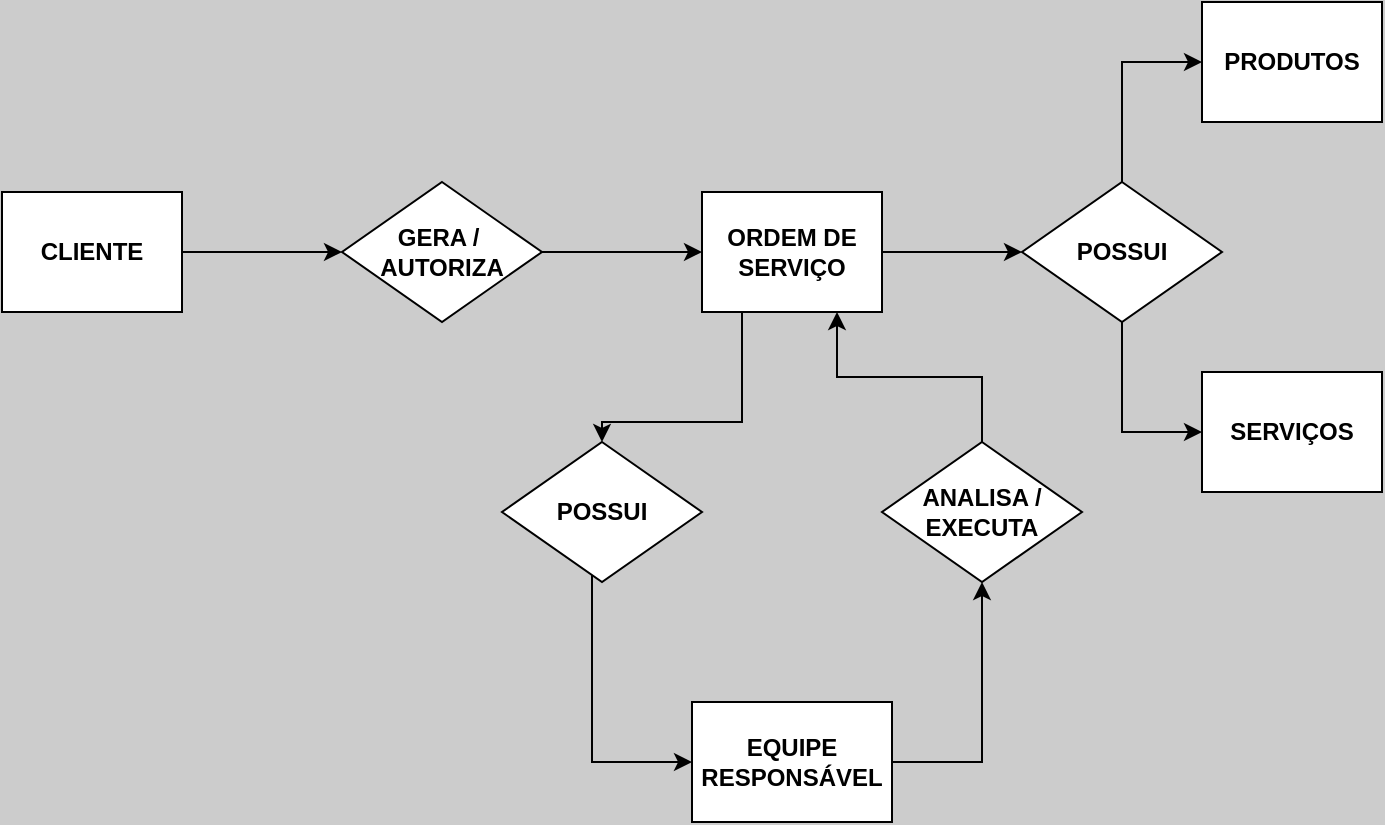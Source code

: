 <mxfile version="21.7.5" type="device">
  <diagram name="Página-1" id="O02xFqA7h760hTFsvQw1">
    <mxGraphModel dx="1434" dy="736" grid="1" gridSize="10" guides="1" tooltips="1" connect="1" arrows="1" fold="1" page="1" pageScale="1" pageWidth="827" pageHeight="1169" background="#CCCCCC" math="0" shadow="0">
      <root>
        <mxCell id="0" />
        <mxCell id="1" parent="0" />
        <mxCell id="FnIo_oMtYDmEzhumAvpZ-9" value="" style="edgeStyle=orthogonalEdgeStyle;rounded=0;orthogonalLoop=1;jettySize=auto;html=1;" edge="1" parent="1" source="FnIo_oMtYDmEzhumAvpZ-1" target="FnIo_oMtYDmEzhumAvpZ-8">
          <mxGeometry relative="1" as="geometry" />
        </mxCell>
        <mxCell id="FnIo_oMtYDmEzhumAvpZ-1" value="&lt;div&gt;&lt;b&gt;CLIENTE&lt;/b&gt;&lt;/div&gt;" style="rounded=0;whiteSpace=wrap;html=1;" vertex="1" parent="1">
          <mxGeometry x="40" y="145" width="90" height="60" as="geometry" />
        </mxCell>
        <mxCell id="FnIo_oMtYDmEzhumAvpZ-33" value="" style="edgeStyle=orthogonalEdgeStyle;rounded=0;orthogonalLoop=1;jettySize=auto;html=1;" edge="1" parent="1" source="FnIo_oMtYDmEzhumAvpZ-2" target="FnIo_oMtYDmEzhumAvpZ-26">
          <mxGeometry relative="1" as="geometry">
            <Array as="points">
              <mxPoint x="530" y="430" />
            </Array>
          </mxGeometry>
        </mxCell>
        <mxCell id="FnIo_oMtYDmEzhumAvpZ-2" value="&lt;b&gt;EQUIPE RESPONSÁVEL&lt;/b&gt;" style="rounded=0;whiteSpace=wrap;html=1;" vertex="1" parent="1">
          <mxGeometry x="385" y="400" width="100" height="60" as="geometry" />
        </mxCell>
        <mxCell id="FnIo_oMtYDmEzhumAvpZ-3" value="&lt;b&gt;PRODUTOS&lt;/b&gt;" style="rounded=0;whiteSpace=wrap;html=1;" vertex="1" parent="1">
          <mxGeometry x="640" y="50" width="90" height="60" as="geometry" />
        </mxCell>
        <mxCell id="FnIo_oMtYDmEzhumAvpZ-21" value="" style="edgeStyle=orthogonalEdgeStyle;rounded=0;orthogonalLoop=1;jettySize=auto;html=1;" edge="1" parent="1" source="FnIo_oMtYDmEzhumAvpZ-4" target="FnIo_oMtYDmEzhumAvpZ-20">
          <mxGeometry relative="1" as="geometry" />
        </mxCell>
        <mxCell id="FnIo_oMtYDmEzhumAvpZ-24" value="" style="edgeStyle=orthogonalEdgeStyle;rounded=0;orthogonalLoop=1;jettySize=auto;html=1;" edge="1" parent="1" source="FnIo_oMtYDmEzhumAvpZ-4" target="FnIo_oMtYDmEzhumAvpZ-17">
          <mxGeometry relative="1" as="geometry">
            <Array as="points">
              <mxPoint x="410" y="260" />
            </Array>
          </mxGeometry>
        </mxCell>
        <mxCell id="FnIo_oMtYDmEzhumAvpZ-4" value="&lt;b&gt;ORDEM DE SERVIÇO&lt;/b&gt;" style="rounded=0;whiteSpace=wrap;html=1;" vertex="1" parent="1">
          <mxGeometry x="390" y="145" width="90" height="60" as="geometry" />
        </mxCell>
        <mxCell id="FnIo_oMtYDmEzhumAvpZ-5" value="&lt;b&gt;SERVIÇOS&lt;/b&gt;" style="rounded=0;whiteSpace=wrap;html=1;" vertex="1" parent="1">
          <mxGeometry x="640" y="235" width="90" height="60" as="geometry" />
        </mxCell>
        <mxCell id="FnIo_oMtYDmEzhumAvpZ-10" value="" style="edgeStyle=orthogonalEdgeStyle;rounded=0;orthogonalLoop=1;jettySize=auto;html=1;" edge="1" parent="1" source="FnIo_oMtYDmEzhumAvpZ-8" target="FnIo_oMtYDmEzhumAvpZ-4">
          <mxGeometry relative="1" as="geometry" />
        </mxCell>
        <mxCell id="FnIo_oMtYDmEzhumAvpZ-8" value="&lt;div&gt;&lt;b&gt;GERA /&amp;nbsp;&lt;/b&gt;&lt;/div&gt;&lt;div&gt;&lt;b&gt;AUTORIZA&lt;/b&gt;&lt;/div&gt;" style="rhombus;whiteSpace=wrap;html=1;rounded=0;rotation=0;" vertex="1" parent="1">
          <mxGeometry x="210" y="140" width="100" height="70" as="geometry" />
        </mxCell>
        <mxCell id="FnIo_oMtYDmEzhumAvpZ-25" value="" style="edgeStyle=orthogonalEdgeStyle;rounded=0;orthogonalLoop=1;jettySize=auto;html=1;" edge="1" parent="1" source="FnIo_oMtYDmEzhumAvpZ-17" target="FnIo_oMtYDmEzhumAvpZ-2">
          <mxGeometry relative="1" as="geometry">
            <Array as="points">
              <mxPoint x="335" y="430" />
            </Array>
          </mxGeometry>
        </mxCell>
        <mxCell id="FnIo_oMtYDmEzhumAvpZ-17" value="&lt;b&gt;POSSUI&lt;/b&gt;" style="rhombus;whiteSpace=wrap;html=1;rounded=0;" vertex="1" parent="1">
          <mxGeometry x="290" y="270" width="100" height="70" as="geometry" />
        </mxCell>
        <mxCell id="FnIo_oMtYDmEzhumAvpZ-38" style="edgeStyle=orthogonalEdgeStyle;rounded=0;orthogonalLoop=1;jettySize=auto;html=1;entryX=0;entryY=0.5;entryDx=0;entryDy=0;" edge="1" parent="1" source="FnIo_oMtYDmEzhumAvpZ-20" target="FnIo_oMtYDmEzhumAvpZ-3">
          <mxGeometry relative="1" as="geometry" />
        </mxCell>
        <mxCell id="FnIo_oMtYDmEzhumAvpZ-41" style="edgeStyle=orthogonalEdgeStyle;rounded=0;orthogonalLoop=1;jettySize=auto;html=1;entryX=0;entryY=0.5;entryDx=0;entryDy=0;" edge="1" parent="1" source="FnIo_oMtYDmEzhumAvpZ-20" target="FnIo_oMtYDmEzhumAvpZ-5">
          <mxGeometry relative="1" as="geometry" />
        </mxCell>
        <mxCell id="FnIo_oMtYDmEzhumAvpZ-20" value="&lt;b&gt;POSSUI&lt;/b&gt;" style="rhombus;whiteSpace=wrap;html=1;rounded=0;rotation=0;" vertex="1" parent="1">
          <mxGeometry x="550" y="140" width="100" height="70" as="geometry" />
        </mxCell>
        <mxCell id="FnIo_oMtYDmEzhumAvpZ-46" style="edgeStyle=orthogonalEdgeStyle;shape=connector;rounded=0;orthogonalLoop=1;jettySize=auto;html=1;entryX=0.75;entryY=1;entryDx=0;entryDy=0;labelBackgroundColor=default;strokeColor=default;fontFamily=Helvetica;fontSize=11;fontColor=default;endArrow=classic;" edge="1" parent="1" source="FnIo_oMtYDmEzhumAvpZ-26" target="FnIo_oMtYDmEzhumAvpZ-4">
          <mxGeometry relative="1" as="geometry" />
        </mxCell>
        <mxCell id="FnIo_oMtYDmEzhumAvpZ-26" value="&lt;div&gt;&lt;b&gt;ANALISA / EXECUTA&lt;/b&gt;&lt;/div&gt;" style="rhombus;whiteSpace=wrap;html=1;rounded=0;" vertex="1" parent="1">
          <mxGeometry x="480" y="270" width="100" height="70" as="geometry" />
        </mxCell>
      </root>
    </mxGraphModel>
  </diagram>
</mxfile>
